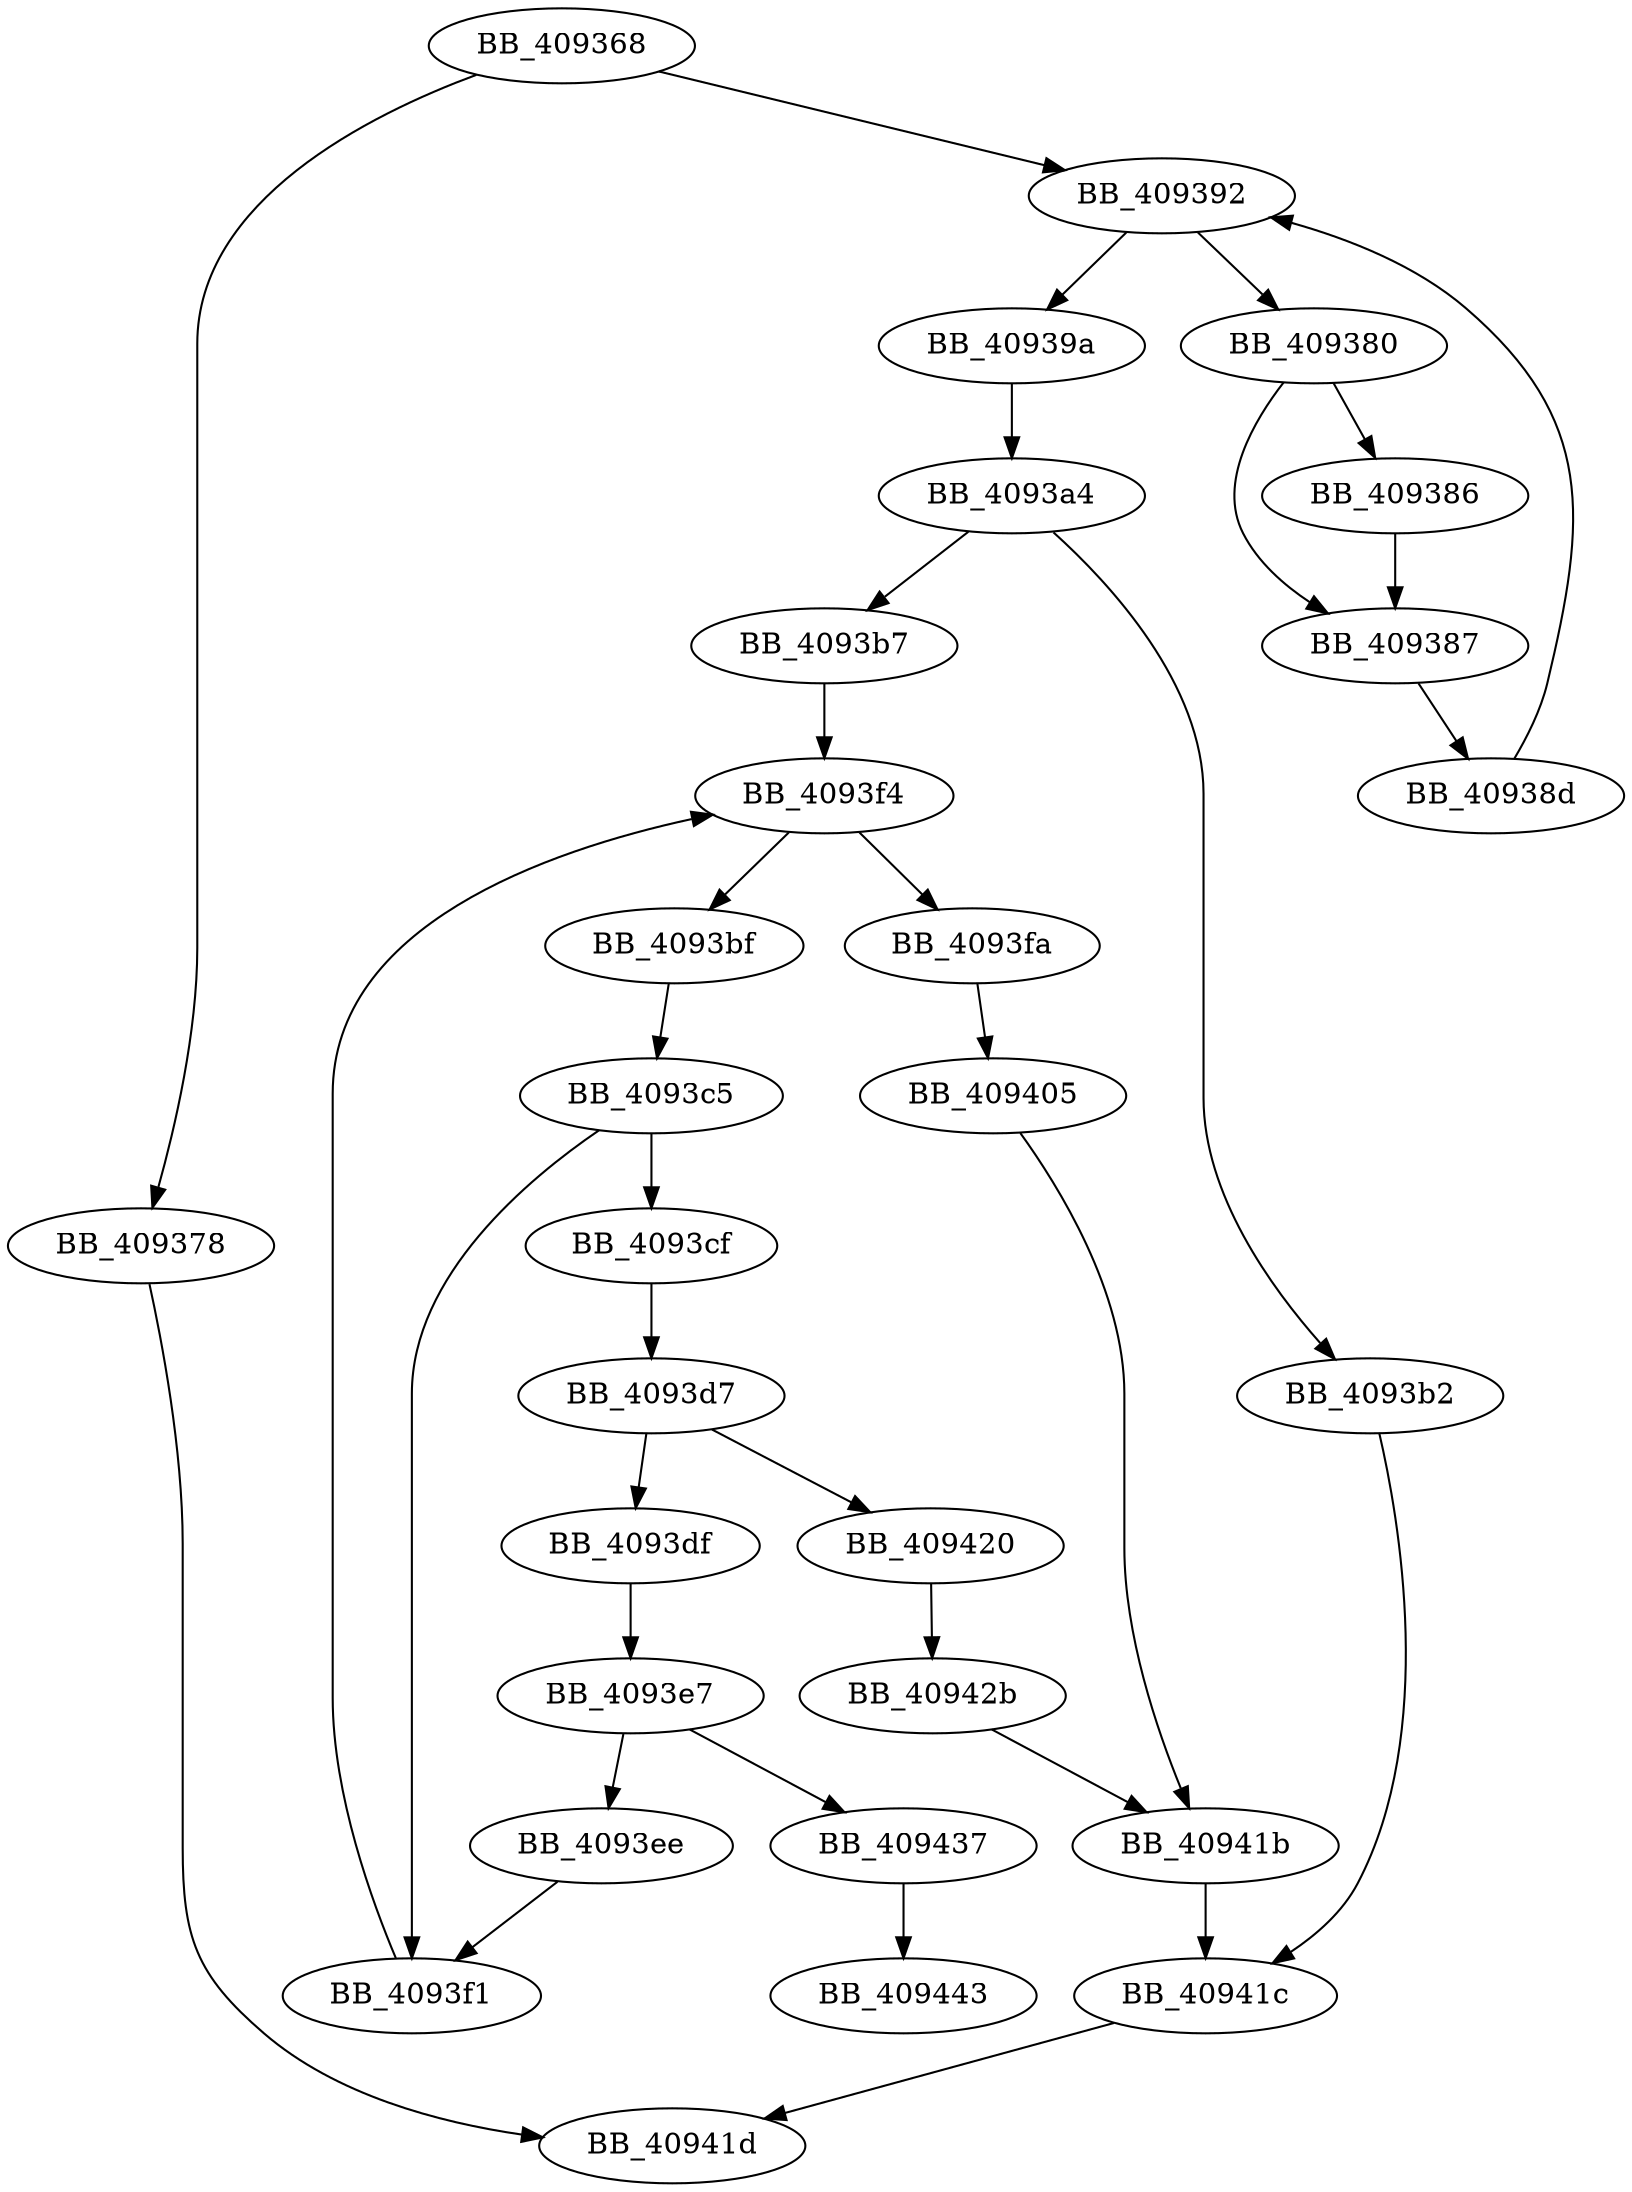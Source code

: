 DiGraph __wsetenvp{
BB_409368->BB_409378
BB_409368->BB_409392
BB_409378->BB_40941d
BB_409380->BB_409386
BB_409380->BB_409387
BB_409386->BB_409387
BB_409387->BB_40938d
BB_40938d->BB_409392
BB_409392->BB_409380
BB_409392->BB_40939a
BB_40939a->BB_4093a4
BB_4093a4->BB_4093b2
BB_4093a4->BB_4093b7
BB_4093b2->BB_40941c
BB_4093b7->BB_4093f4
BB_4093bf->BB_4093c5
BB_4093c5->BB_4093cf
BB_4093c5->BB_4093f1
BB_4093cf->BB_4093d7
BB_4093d7->BB_4093df
BB_4093d7->BB_409420
BB_4093df->BB_4093e7
BB_4093e7->BB_4093ee
BB_4093e7->BB_409437
BB_4093ee->BB_4093f1
BB_4093f1->BB_4093f4
BB_4093f4->BB_4093bf
BB_4093f4->BB_4093fa
BB_4093fa->BB_409405
BB_409405->BB_40941b
BB_40941b->BB_40941c
BB_40941c->BB_40941d
BB_409420->BB_40942b
BB_40942b->BB_40941b
BB_409437->BB_409443
}

